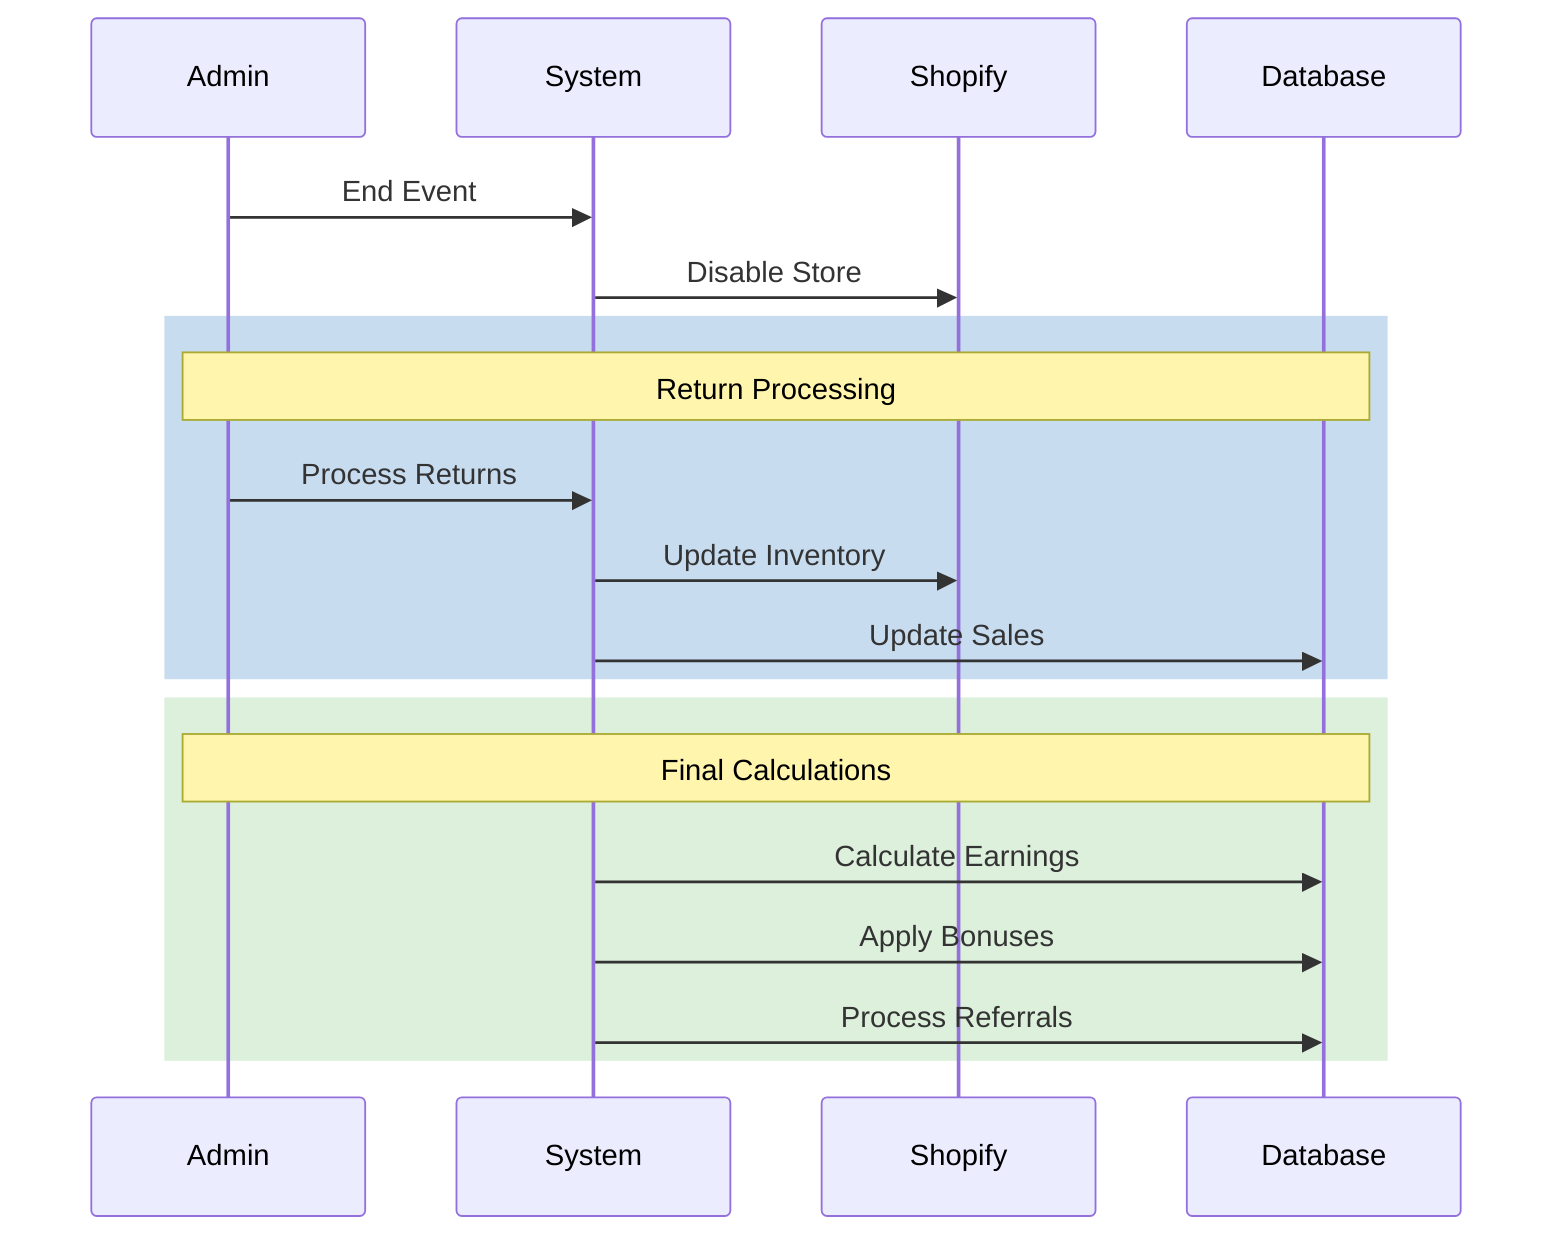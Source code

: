 sequenceDiagram
    participant A as Admin
    participant API as System
    participant S as Shopify
    participant DB as Database
    
    A->>API: End Event
    API->>S: Disable Store
    
    rect rgb(200, 220, 240)
        Note over A,DB: Return Processing
        A->>API: Process Returns
        API->>S: Update Inventory
        API->>DB: Update Sales
    end
    
    rect rgb(220, 240, 220)
        Note over A,DB: Final Calculations
        API->>DB: Calculate Earnings
        API->>DB: Apply Bonuses
        API->>DB: Process Referrals
    end
